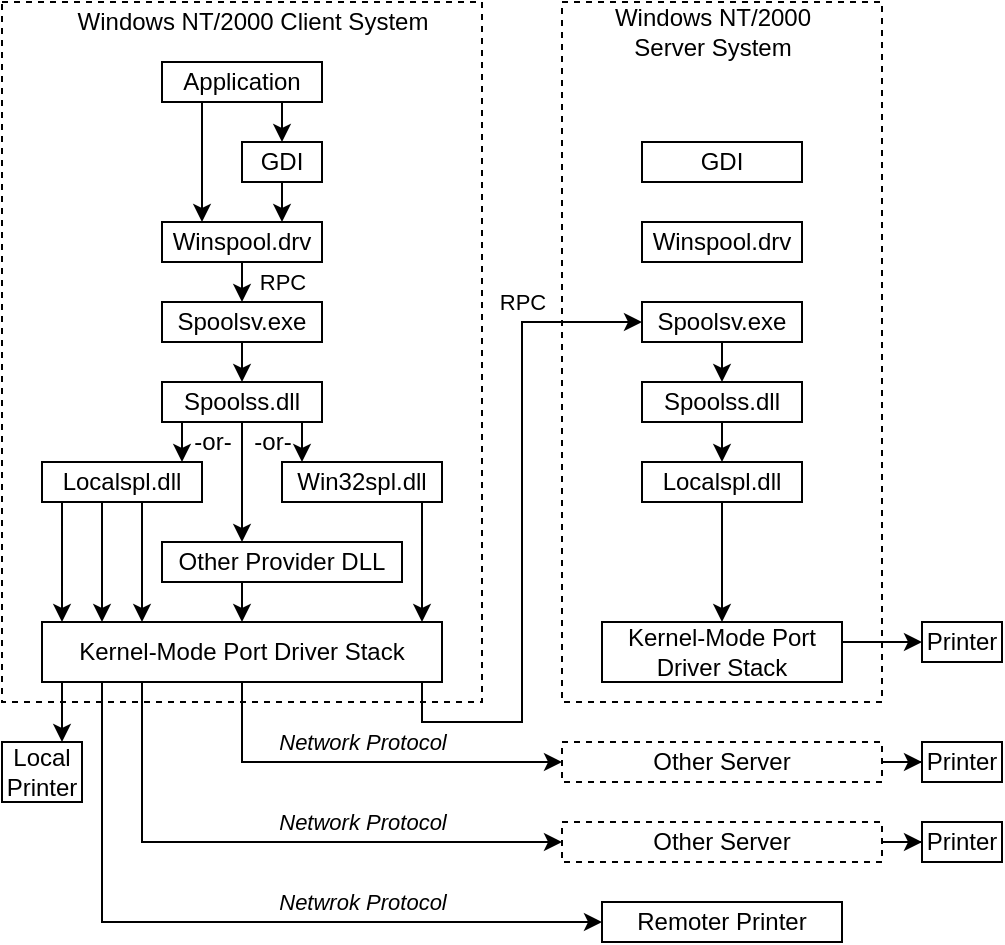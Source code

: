 <mxfile compressed="false" version="13.3.9" type="device">
  <diagram id="vBYG3ot0poV4A030weMD" name="Page-1">
    <mxGraphModel dx="716" dy="439" grid="1" gridSize="10" guides="0" tooltips="1" connect="1" arrows="1" fold="1" page="1" pageScale="1" pageWidth="850" pageHeight="1100" math="0" shadow="0">
      <root>
        <mxCell id="0" />
        <mxCell id="1" parent="0" />
        <mxCell id="CxhUUFGhIYEfccrk7zrH-63" value="" style="rounded=0;whiteSpace=wrap;html=1;fillColor=none;dashed=1;" vertex="1" parent="1">
          <mxGeometry x="40" y="50" width="240" height="350" as="geometry" />
        </mxCell>
        <mxCell id="CxhUUFGhIYEfccrk7zrH-64" value="" style="rounded=0;whiteSpace=wrap;html=1;fillColor=none;dashed=1;" vertex="1" parent="1">
          <mxGeometry x="320" y="50" width="160" height="350" as="geometry" />
        </mxCell>
        <mxCell id="CxhUUFGhIYEfccrk7zrH-1" value="Application" style="rounded=0;whiteSpace=wrap;html=1;" vertex="1" parent="1">
          <mxGeometry x="120" y="80" width="80" height="20" as="geometry" />
        </mxCell>
        <mxCell id="CxhUUFGhIYEfccrk7zrH-2" value="GDI" style="rounded=0;whiteSpace=wrap;html=1;" vertex="1" parent="1">
          <mxGeometry x="160" y="120" width="40" height="20" as="geometry" />
        </mxCell>
        <mxCell id="CxhUUFGhIYEfccrk7zrH-3" value="Winspool.drv" style="rounded=0;whiteSpace=wrap;html=1;" vertex="1" parent="1">
          <mxGeometry x="120" y="160" width="80" height="20" as="geometry" />
        </mxCell>
        <mxCell id="CxhUUFGhIYEfccrk7zrH-4" value="" style="endArrow=classic;html=1;exitX=0.75;exitY=1;exitDx=0;exitDy=0;" edge="1" parent="1" source="CxhUUFGhIYEfccrk7zrH-1" target="CxhUUFGhIYEfccrk7zrH-2">
          <mxGeometry width="50" height="50" relative="1" as="geometry">
            <mxPoint x="70" y="190" as="sourcePoint" />
            <mxPoint x="120" y="140" as="targetPoint" />
          </mxGeometry>
        </mxCell>
        <mxCell id="CxhUUFGhIYEfccrk7zrH-5" value="" style="endArrow=classic;html=1;entryX=0.25;entryY=0;entryDx=0;entryDy=0;exitX=0.25;exitY=1;exitDx=0;exitDy=0;" edge="1" parent="1" source="CxhUUFGhIYEfccrk7zrH-1" target="CxhUUFGhIYEfccrk7zrH-3">
          <mxGeometry width="50" height="50" relative="1" as="geometry">
            <mxPoint x="110" y="120" as="sourcePoint" />
            <mxPoint x="60" y="170" as="targetPoint" />
          </mxGeometry>
        </mxCell>
        <mxCell id="CxhUUFGhIYEfccrk7zrH-6" value="Spoolsv.exe" style="rounded=0;whiteSpace=wrap;html=1;" vertex="1" parent="1">
          <mxGeometry x="120" y="200" width="80" height="20" as="geometry" />
        </mxCell>
        <mxCell id="CxhUUFGhIYEfccrk7zrH-7" value="RPC" style="endArrow=classic;html=1;" edge="1" parent="1" source="CxhUUFGhIYEfccrk7zrH-3" target="CxhUUFGhIYEfccrk7zrH-6">
          <mxGeometry y="20" width="50" height="50" relative="1" as="geometry">
            <mxPoint x="100" y="300" as="sourcePoint" />
            <mxPoint x="150" y="250" as="targetPoint" />
            <mxPoint as="offset" />
          </mxGeometry>
        </mxCell>
        <mxCell id="CxhUUFGhIYEfccrk7zrH-8" value="Spoolss.dll" style="rounded=0;whiteSpace=wrap;html=1;" vertex="1" parent="1">
          <mxGeometry x="120" y="240" width="80" height="20" as="geometry" />
        </mxCell>
        <mxCell id="CxhUUFGhIYEfccrk7zrH-9" value="" style="endArrow=classic;html=1;" edge="1" parent="1" source="CxhUUFGhIYEfccrk7zrH-6" target="CxhUUFGhIYEfccrk7zrH-8">
          <mxGeometry width="50" height="50" relative="1" as="geometry">
            <mxPoint x="160" y="330" as="sourcePoint" />
            <mxPoint x="210" y="280" as="targetPoint" />
          </mxGeometry>
        </mxCell>
        <mxCell id="CxhUUFGhIYEfccrk7zrH-10" value="Localspl.dll" style="rounded=0;whiteSpace=wrap;html=1;" vertex="1" parent="1">
          <mxGeometry x="60" y="280" width="80" height="20" as="geometry" />
        </mxCell>
        <mxCell id="CxhUUFGhIYEfccrk7zrH-11" value="Win32spl.dll" style="rounded=0;whiteSpace=wrap;html=1;" vertex="1" parent="1">
          <mxGeometry x="180" y="280" width="80" height="20" as="geometry" />
        </mxCell>
        <mxCell id="CxhUUFGhIYEfccrk7zrH-12" value="" style="endArrow=classic;html=1;entryX=0.75;entryY=0;entryDx=0;entryDy=0;" edge="1" parent="1" source="CxhUUFGhIYEfccrk7zrH-2" target="CxhUUFGhIYEfccrk7zrH-3">
          <mxGeometry width="50" height="50" relative="1" as="geometry">
            <mxPoint x="240" y="180" as="sourcePoint" />
            <mxPoint x="290" y="130" as="targetPoint" />
          </mxGeometry>
        </mxCell>
        <mxCell id="CxhUUFGhIYEfccrk7zrH-22" value="" style="endArrow=classic;html=1;" edge="1" parent="1">
          <mxGeometry width="50" height="50" relative="1" as="geometry">
            <mxPoint x="130" y="260" as="sourcePoint" />
            <mxPoint x="130" y="280" as="targetPoint" />
          </mxGeometry>
        </mxCell>
        <mxCell id="CxhUUFGhIYEfccrk7zrH-23" value="" style="endArrow=classic;html=1;" edge="1" parent="1">
          <mxGeometry width="50" height="50" relative="1" as="geometry">
            <mxPoint x="190.0" y="260.0" as="sourcePoint" />
            <mxPoint x="190.0" y="280.0" as="targetPoint" />
          </mxGeometry>
        </mxCell>
        <mxCell id="CxhUUFGhIYEfccrk7zrH-24" value="Other Provider DLL" style="rounded=0;whiteSpace=wrap;html=1;" vertex="1" parent="1">
          <mxGeometry x="120" y="320" width="120" height="20" as="geometry" />
        </mxCell>
        <mxCell id="CxhUUFGhIYEfccrk7zrH-25" value="" style="endArrow=classic;html=1;" edge="1" parent="1" source="CxhUUFGhIYEfccrk7zrH-8">
          <mxGeometry width="50" height="50" relative="1" as="geometry">
            <mxPoint x="40" y="380" as="sourcePoint" />
            <mxPoint x="160" y="320" as="targetPoint" />
          </mxGeometry>
        </mxCell>
        <mxCell id="CxhUUFGhIYEfccrk7zrH-75" value="&lt;i&gt;Netwrok Protocol&lt;/i&gt;" style="edgeStyle=orthogonalEdgeStyle;rounded=0;orthogonalLoop=1;jettySize=auto;html=1;" edge="1" parent="1" target="CxhUUFGhIYEfccrk7zrH-71">
          <mxGeometry x="0.368" y="10" relative="1" as="geometry">
            <mxPoint x="300" y="390" as="targetPoint" />
            <mxPoint x="90" y="380" as="sourcePoint" />
            <Array as="points">
              <mxPoint x="90" y="510" />
            </Array>
            <mxPoint as="offset" />
          </mxGeometry>
        </mxCell>
        <mxCell id="CxhUUFGhIYEfccrk7zrH-26" value="Kernel-Mode Port Driver Stack" style="rounded=0;whiteSpace=wrap;html=1;" vertex="1" parent="1">
          <mxGeometry x="60" y="360" width="200" height="30" as="geometry" />
        </mxCell>
        <mxCell id="CxhUUFGhIYEfccrk7zrH-27" value="" style="endArrow=classic;html=1;" edge="1" parent="1">
          <mxGeometry width="50" height="50" relative="1" as="geometry">
            <mxPoint x="70" y="300" as="sourcePoint" />
            <mxPoint x="70" y="360" as="targetPoint" />
          </mxGeometry>
        </mxCell>
        <mxCell id="CxhUUFGhIYEfccrk7zrH-28" value="" style="endArrow=classic;html=1;" edge="1" parent="1">
          <mxGeometry width="50" height="50" relative="1" as="geometry">
            <mxPoint x="90" y="300" as="sourcePoint" />
            <mxPoint x="90" y="360" as="targetPoint" />
          </mxGeometry>
        </mxCell>
        <mxCell id="CxhUUFGhIYEfccrk7zrH-29" value="" style="endArrow=classic;html=1;" edge="1" parent="1">
          <mxGeometry width="50" height="50" relative="1" as="geometry">
            <mxPoint x="110" y="300" as="sourcePoint" />
            <mxPoint x="110" y="360" as="targetPoint" />
          </mxGeometry>
        </mxCell>
        <mxCell id="CxhUUFGhIYEfccrk7zrH-30" value="" style="endArrow=classic;html=1;" edge="1" parent="1">
          <mxGeometry width="50" height="50" relative="1" as="geometry">
            <mxPoint x="250" y="300" as="sourcePoint" />
            <mxPoint x="250" y="360" as="targetPoint" />
          </mxGeometry>
        </mxCell>
        <mxCell id="CxhUUFGhIYEfccrk7zrH-31" value="" style="endArrow=classic;html=1;" edge="1" parent="1">
          <mxGeometry width="50" height="50" relative="1" as="geometry">
            <mxPoint x="160" y="340" as="sourcePoint" />
            <mxPoint x="160" y="360" as="targetPoint" />
          </mxGeometry>
        </mxCell>
        <mxCell id="CxhUUFGhIYEfccrk7zrH-32" value="-or-" style="text;html=1;align=center;verticalAlign=middle;resizable=0;points=[];autosize=1;" vertex="1" parent="1">
          <mxGeometry x="130" y="260" width="30" height="20" as="geometry" />
        </mxCell>
        <mxCell id="CxhUUFGhIYEfccrk7zrH-33" value="-or-" style="text;html=1;align=center;verticalAlign=middle;resizable=0;points=[];autosize=1;" vertex="1" parent="1">
          <mxGeometry x="160" y="260" width="30" height="20" as="geometry" />
        </mxCell>
        <mxCell id="CxhUUFGhIYEfccrk7zrH-35" value="GDI" style="rounded=0;whiteSpace=wrap;html=1;" vertex="1" parent="1">
          <mxGeometry x="360" y="120" width="80" height="20" as="geometry" />
        </mxCell>
        <mxCell id="CxhUUFGhIYEfccrk7zrH-36" value="Winspool.drv" style="rounded=0;whiteSpace=wrap;html=1;" vertex="1" parent="1">
          <mxGeometry x="360" y="160" width="80" height="20" as="geometry" />
        </mxCell>
        <mxCell id="CxhUUFGhIYEfccrk7zrH-39" value="Spoolsv.exe" style="rounded=0;whiteSpace=wrap;html=1;" vertex="1" parent="1">
          <mxGeometry x="360" y="200" width="80" height="20" as="geometry" />
        </mxCell>
        <mxCell id="CxhUUFGhIYEfccrk7zrH-41" value="Spoolss.dll" style="rounded=0;whiteSpace=wrap;html=1;" vertex="1" parent="1">
          <mxGeometry x="360" y="240" width="80" height="20" as="geometry" />
        </mxCell>
        <mxCell id="CxhUUFGhIYEfccrk7zrH-42" value="" style="endArrow=classic;html=1;" edge="1" source="CxhUUFGhIYEfccrk7zrH-39" target="CxhUUFGhIYEfccrk7zrH-41" parent="1">
          <mxGeometry width="50" height="50" relative="1" as="geometry">
            <mxPoint x="400" y="330" as="sourcePoint" />
            <mxPoint x="450" y="280" as="targetPoint" />
          </mxGeometry>
        </mxCell>
        <mxCell id="CxhUUFGhIYEfccrk7zrH-43" value="Localspl.dll" style="rounded=0;whiteSpace=wrap;html=1;" vertex="1" parent="1">
          <mxGeometry x="360" y="280" width="80" height="20" as="geometry" />
        </mxCell>
        <mxCell id="CxhUUFGhIYEfccrk7zrH-80" style="edgeStyle=orthogonalEdgeStyle;rounded=0;orthogonalLoop=1;jettySize=auto;html=1;" edge="1" parent="1" source="CxhUUFGhIYEfccrk7zrH-50" target="CxhUUFGhIYEfccrk7zrH-74">
          <mxGeometry relative="1" as="geometry">
            <Array as="points">
              <mxPoint x="470" y="370" />
              <mxPoint x="470" y="370" />
            </Array>
          </mxGeometry>
        </mxCell>
        <mxCell id="CxhUUFGhIYEfccrk7zrH-50" value="&lt;font style=&quot;font-size: 12px&quot;&gt;Kernel-Mode Port Driver Stack&lt;/font&gt;" style="rounded=0;whiteSpace=wrap;html=1;" vertex="1" parent="1">
          <mxGeometry x="340" y="360" width="120" height="30" as="geometry" />
        </mxCell>
        <mxCell id="CxhUUFGhIYEfccrk7zrH-60" value="" style="endArrow=classic;html=1;" edge="1" parent="1" source="CxhUUFGhIYEfccrk7zrH-41" target="CxhUUFGhIYEfccrk7zrH-43">
          <mxGeometry width="50" height="50" relative="1" as="geometry">
            <mxPoint x="270" y="290" as="sourcePoint" />
            <mxPoint x="320" y="240" as="targetPoint" />
          </mxGeometry>
        </mxCell>
        <mxCell id="CxhUUFGhIYEfccrk7zrH-61" value="" style="endArrow=classic;html=1;" edge="1" parent="1" source="CxhUUFGhIYEfccrk7zrH-43" target="CxhUUFGhIYEfccrk7zrH-50">
          <mxGeometry width="50" height="50" relative="1" as="geometry">
            <mxPoint x="270" y="330" as="sourcePoint" />
            <mxPoint x="320" y="280" as="targetPoint" />
          </mxGeometry>
        </mxCell>
        <mxCell id="CxhUUFGhIYEfccrk7zrH-65" value="Windows NT/2000 Client System" style="text;html=1;align=center;verticalAlign=middle;resizable=0;points=[];autosize=1;" vertex="1" parent="1">
          <mxGeometry x="70" y="50" width="190" height="20" as="geometry" />
        </mxCell>
        <mxCell id="CxhUUFGhIYEfccrk7zrH-66" value="Windows NT/2000&lt;br&gt;Server System" style="text;html=1;align=center;verticalAlign=middle;resizable=0;points=[];autosize=1;" vertex="1" parent="1">
          <mxGeometry x="340" y="50" width="110" height="30" as="geometry" />
        </mxCell>
        <mxCell id="CxhUUFGhIYEfccrk7zrH-67" value="Local Printer" style="rounded=0;whiteSpace=wrap;html=1;" vertex="1" parent="1">
          <mxGeometry x="40" y="420" width="40" height="30" as="geometry" />
        </mxCell>
        <mxCell id="CxhUUFGhIYEfccrk7zrH-68" value="" style="endArrow=classic;html=1;" edge="1" parent="1">
          <mxGeometry width="50" height="50" relative="1" as="geometry">
            <mxPoint x="70" y="390" as="sourcePoint" />
            <mxPoint x="70" y="420" as="targetPoint" />
          </mxGeometry>
        </mxCell>
        <mxCell id="CxhUUFGhIYEfccrk7zrH-78" style="edgeStyle=orthogonalEdgeStyle;rounded=0;orthogonalLoop=1;jettySize=auto;html=1;" edge="1" parent="1" source="CxhUUFGhIYEfccrk7zrH-69" target="CxhUUFGhIYEfccrk7zrH-73">
          <mxGeometry relative="1" as="geometry" />
        </mxCell>
        <mxCell id="CxhUUFGhIYEfccrk7zrH-69" value="Other Server" style="rounded=0;whiteSpace=wrap;html=1;fillColor=none;dashed=1;" vertex="1" parent="1">
          <mxGeometry x="320" y="420" width="160" height="20" as="geometry" />
        </mxCell>
        <mxCell id="CxhUUFGhIYEfccrk7zrH-79" style="edgeStyle=orthogonalEdgeStyle;rounded=0;orthogonalLoop=1;jettySize=auto;html=1;" edge="1" parent="1" source="CxhUUFGhIYEfccrk7zrH-70" target="CxhUUFGhIYEfccrk7zrH-72">
          <mxGeometry relative="1" as="geometry" />
        </mxCell>
        <mxCell id="CxhUUFGhIYEfccrk7zrH-70" value="Other Server" style="rounded=0;whiteSpace=wrap;html=1;fillColor=none;dashed=1;" vertex="1" parent="1">
          <mxGeometry x="320" y="460" width="160" height="20" as="geometry" />
        </mxCell>
        <mxCell id="CxhUUFGhIYEfccrk7zrH-71" value="Remoter Printer" style="rounded=0;whiteSpace=wrap;html=1;" vertex="1" parent="1">
          <mxGeometry x="340" y="500" width="120" height="20" as="geometry" />
        </mxCell>
        <mxCell id="CxhUUFGhIYEfccrk7zrH-72" value="Printer" style="rounded=0;whiteSpace=wrap;html=1;" vertex="1" parent="1">
          <mxGeometry x="500" y="460" width="40" height="20" as="geometry" />
        </mxCell>
        <mxCell id="CxhUUFGhIYEfccrk7zrH-73" value="Printer" style="rounded=0;whiteSpace=wrap;html=1;" vertex="1" parent="1">
          <mxGeometry x="500" y="420" width="40" height="20" as="geometry" />
        </mxCell>
        <mxCell id="CxhUUFGhIYEfccrk7zrH-74" value="Printer" style="rounded=0;whiteSpace=wrap;html=1;" vertex="1" parent="1">
          <mxGeometry x="500" y="360" width="40" height="20" as="geometry" />
        </mxCell>
        <mxCell id="CxhUUFGhIYEfccrk7zrH-76" value="&lt;i&gt;Network Protocol&lt;/i&gt;" style="edgeStyle=orthogonalEdgeStyle;rounded=0;orthogonalLoop=1;jettySize=auto;html=1;" edge="1" parent="1" target="CxhUUFGhIYEfccrk7zrH-70">
          <mxGeometry x="0.31" y="10" relative="1" as="geometry">
            <mxPoint x="340" y="470" as="targetPoint" />
            <mxPoint x="110" y="390" as="sourcePoint" />
            <Array as="points">
              <mxPoint x="110" y="470" />
            </Array>
            <mxPoint as="offset" />
          </mxGeometry>
        </mxCell>
        <mxCell id="CxhUUFGhIYEfccrk7zrH-77" value="&lt;i&gt;Network Protocol&lt;/i&gt;" style="edgeStyle=orthogonalEdgeStyle;rounded=0;orthogonalLoop=1;jettySize=auto;html=1;" edge="1" parent="1" source="CxhUUFGhIYEfccrk7zrH-26" target="CxhUUFGhIYEfccrk7zrH-69">
          <mxGeometry y="10" relative="1" as="geometry">
            <mxPoint x="370" y="470" as="targetPoint" />
            <mxPoint x="160" y="380" as="sourcePoint" />
            <Array as="points">
              <mxPoint x="160" y="430" />
            </Array>
            <mxPoint as="offset" />
          </mxGeometry>
        </mxCell>
        <mxCell id="CxhUUFGhIYEfccrk7zrH-81" value="RPC" style="edgeStyle=orthogonalEdgeStyle;rounded=0;orthogonalLoop=1;jettySize=auto;html=1;" edge="1" parent="1" target="CxhUUFGhIYEfccrk7zrH-39">
          <mxGeometry x="0.636" y="10" relative="1" as="geometry">
            <mxPoint x="410" y="430" as="targetPoint" />
            <mxPoint x="250" y="390" as="sourcePoint" />
            <Array as="points">
              <mxPoint x="250" y="410" />
              <mxPoint x="300" y="410" />
              <mxPoint x="300" y="210" />
            </Array>
            <mxPoint as="offset" />
          </mxGeometry>
        </mxCell>
      </root>
    </mxGraphModel>
  </diagram>
</mxfile>
